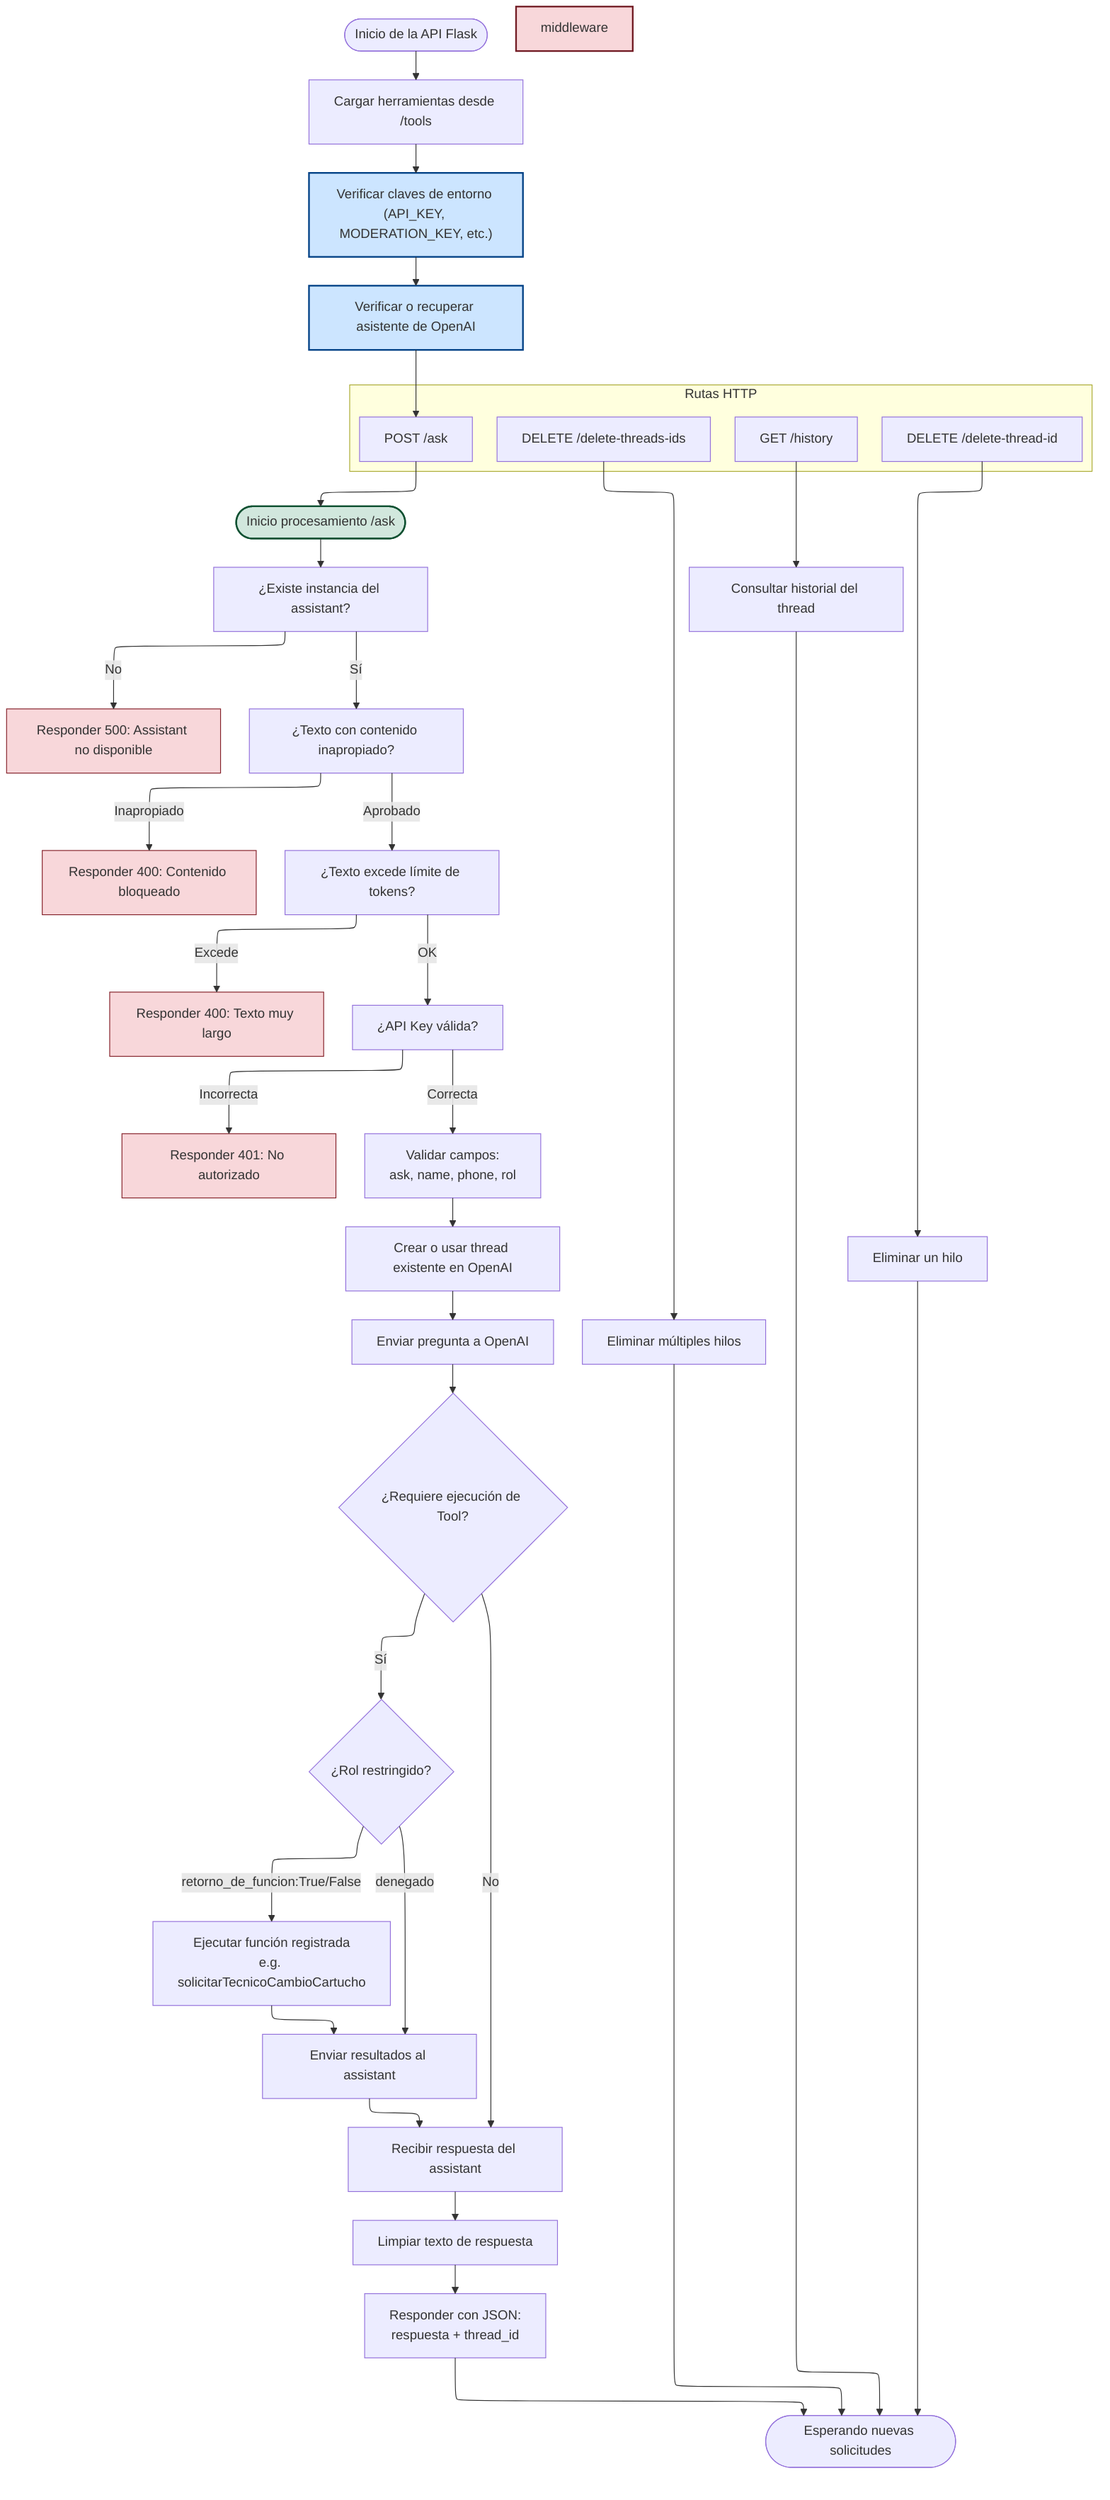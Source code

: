 ---
config:
  layout: elk
---
flowchart TD
 subgraph subGraph0["Rutas HTTP"]
        askRoute["POST /ask"]
        historyRoute["GET /history"]
        deleteThread["DELETE /delete-thread-id"]
        deleteThreads["DELETE /delete-threads-ids"]
  end
    start(["Inicio de la API Flask"]) --> loadTools["Cargar herramientas desde /tools"]
    loadTools --> checkEnv["Verificar claves de entorno (API_KEY, MODERATION_KEY, etc.)"]
    checkEnv --> verifyAssistant["Verificar o recuperar asistente de OpenAI"]
    verifyAssistant --> askRoute

    %% Detalle del flujo de POST /ask
    askRoute --> askStart(["Inicio procesamiento /ask"]):::start
    askStart --> checkAssistant["¿Existe instancia del assistant?"]
    checkAssistant -- No --> ifNoAssistant["Responder 500: Assistant no disponible"]
    checkAssistant -- Sí --> moderationCheck["¿Texto con contenido inapropiado?"]
    moderationCheck -- Inapropiado --> moderationBlocked["Responder 400: Contenido bloqueado"]
    moderationCheck -- Aprobado --> tokenCheck["¿Texto excede límite de tokens?"]
    tokenCheck -- Excede --> tokenBlocked["Responder 400: Texto muy largo"]
    tokenCheck -- OK --> apiKeyCheck["¿API Key válida?"]
    apiKeyCheck -- Incorrecta --> apiKeyError["Responder 401: No autorizado"]
    apiKeyCheck -- Correcta --> validateAsk["Validar campos:\n ask, name, phone, rol"]
    validateAsk --> createThread["Crear o usar thread existente en OpenAI"]
    createThread --> sendToOpenAI["Enviar pregunta a OpenAI"]
    sendToOpenAI --> toolRequired{"¿Requiere ejecución de Tool?"}
    toolRequired -- No --> assistantResponse["Recibir respuesta del assistant"]
    toolRequired -- Sí --> restrictedCheck{"¿Rol restringido?"}
    restrictedCheck -- denegado --> toolResult["Enviar resultados al assistant"]
    restrictedCheck -- retorno_de_funcion:True/False --> executeTool["Ejecutar función registrada\ne.g. solicitarTecnicoCambioCartucho"]
    executeTool --> toolResult
    toolResult --> assistantResponse
    assistantResponse --> cleanText["Limpiar texto de respuesta"]
    cleanText --> sendResponse["Responder con JSON:\n respuesta + thread_id"]
    sendResponse --> endAPI(["Esperando nuevas solicitudes"])

    %% Rutas auxiliares
    historyRoute --> getHistory["Consultar historial del thread"]
    getHistory --> endAPI
    deleteThread --> deleteOne["Eliminar un hilo"]
    deleteOne --> endAPI
    deleteThreads --> deleteMany["Eliminar múltiples hilos"]
    deleteMany --> endAPI

    %% Estilos
    checkEnv:::check
    verifyAssistant:::check
    middleware:::middleware
    executeTool:::tool,toolResult
    classDef tool fill:#fff3cd,stroke:#d39e00,stroke-width:2
    classDef check fill:#cce5ff,stroke:#004085,stroke-width:2
    classDef middleware fill:#f8d7da,stroke:#721c24,stroke-width:2
    classDef start fill:#d1e7dd,stroke:#0f5132,stroke-width:2
    classDef error fill:#f8d7da,stroke:#842029;
    class ifNoAssistant,moderationBlocked,tokenBlocked,apiKeyError error